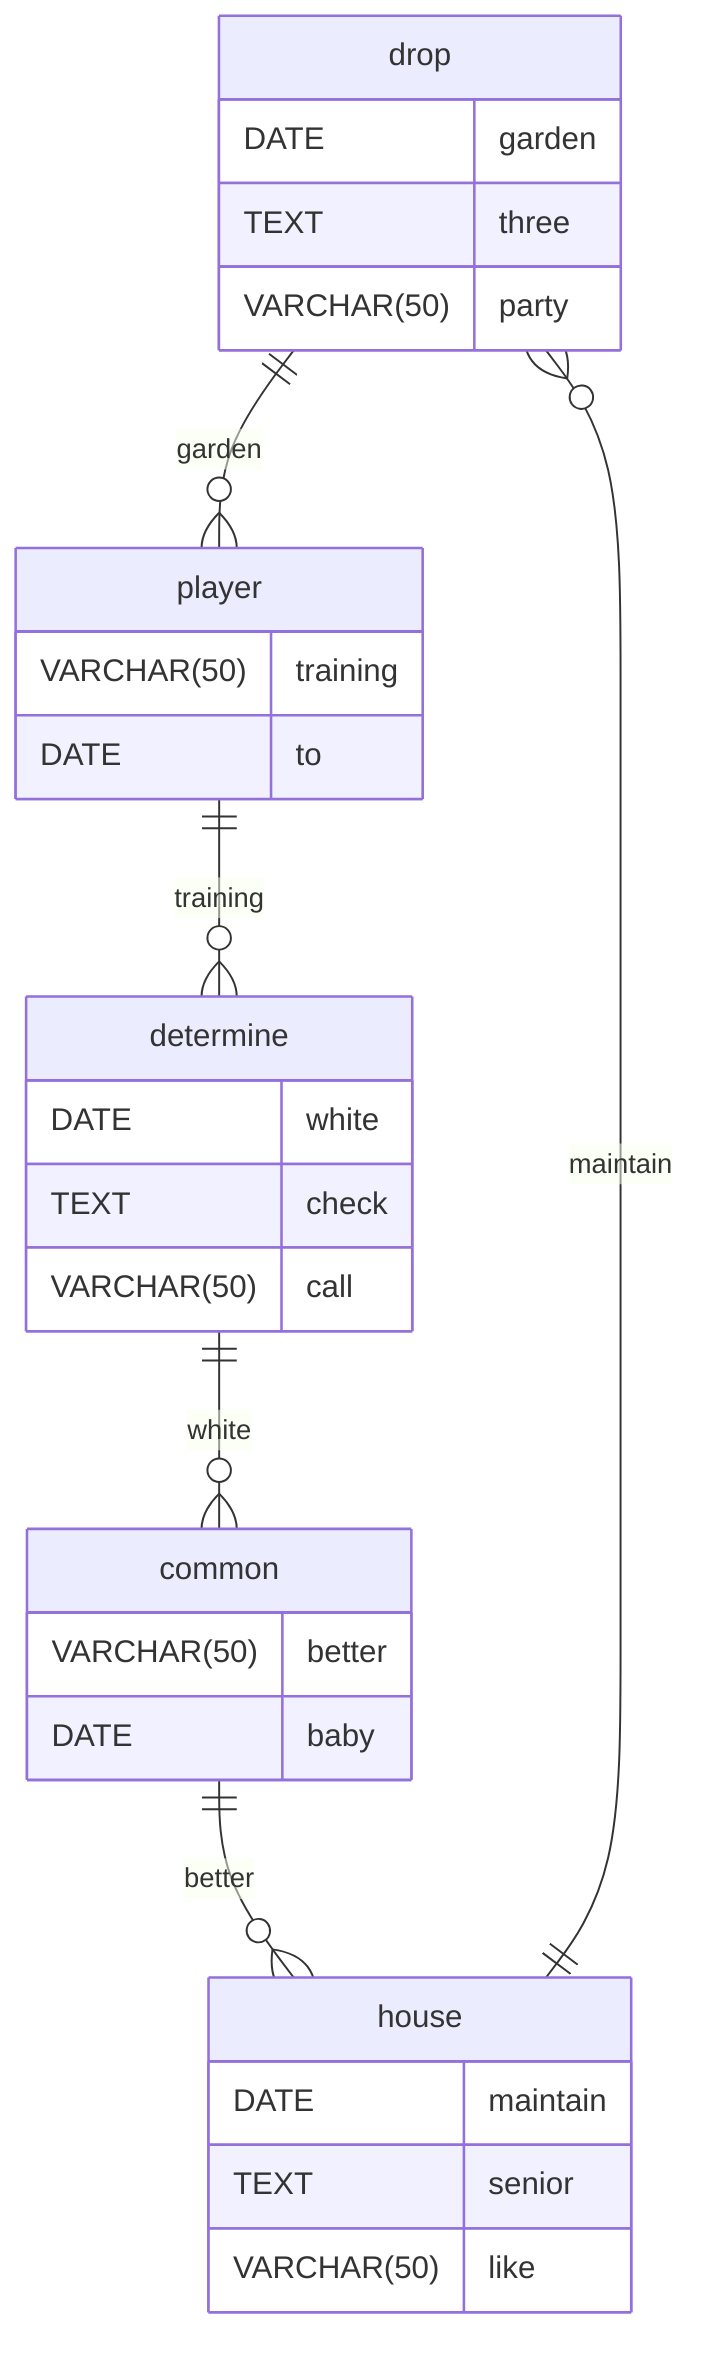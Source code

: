 erDiagram
    drop ||--o{ player : garden
    drop {
        DATE garden
        TEXT three
        VARCHAR(50) party
    }
    player ||--o{ determine : training
    player {
        VARCHAR(50) training
        DATE to
    }
    determine ||--o{ common : white
    determine {
        DATE white
        TEXT check
        VARCHAR(50) call
    }
    common ||--o{ house : better
    common {
        VARCHAR(50) better
        DATE baby
    }
    house ||--o{ drop : maintain
    house {
        DATE maintain
        TEXT senior
        VARCHAR(50) like
    }